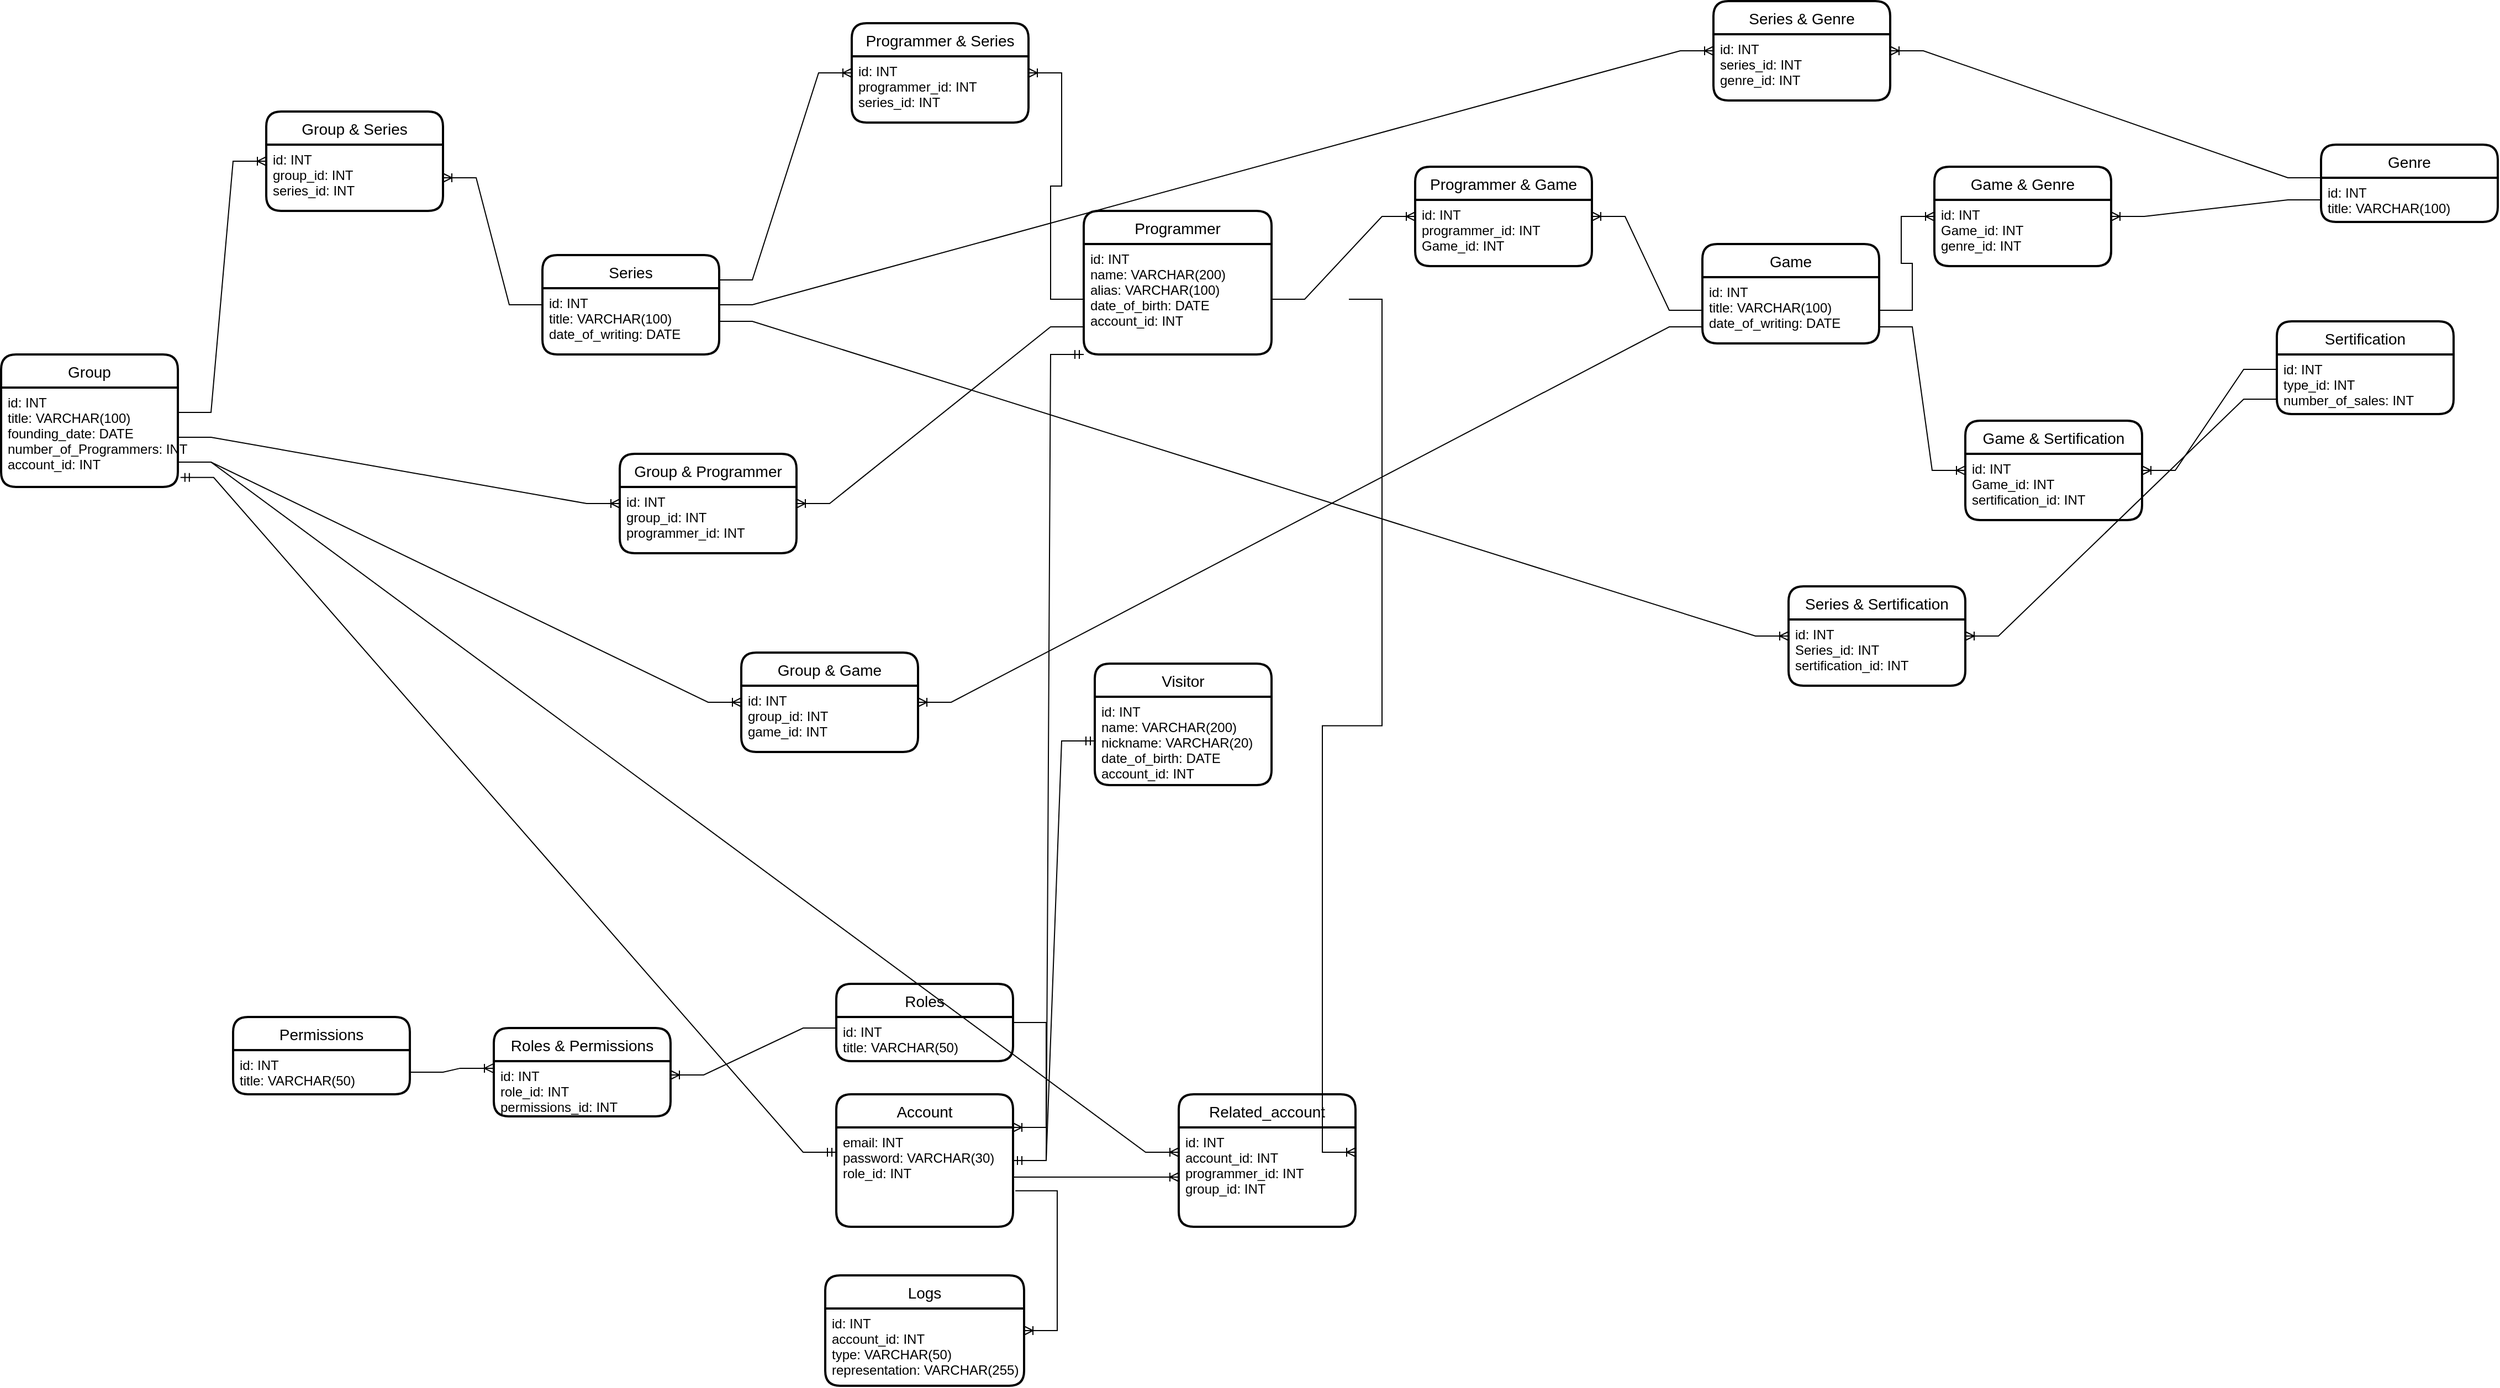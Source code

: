<mxfile version="20.7.2" type="device"><diagram id="lkT-jLkn8iS852XHOxWu" name="Page-1"><mxGraphModel dx="1257" dy="649" grid="1" gridSize="10" guides="1" tooltips="1" connect="1" arrows="1" fold="1" page="1" pageScale="1" pageWidth="827" pageHeight="1169" math="0" shadow="0"><root><mxCell id="0"/><mxCell id="1" parent="0"/><mxCell id="qczdQBYmFy7qyf5s0aKM-1" value="Visitor" style="swimlane;childLayout=stackLayout;horizontal=1;startSize=30;horizontalStack=0;rounded=1;fontSize=14;fontStyle=0;strokeWidth=2;resizeParent=0;resizeLast=1;shadow=0;dashed=0;align=center;" parent="1" vertex="1"><mxGeometry x="1280" y="1310" width="160" height="110" as="geometry"/></mxCell><mxCell id="qczdQBYmFy7qyf5s0aKM-2" value="id: INT&#xA;name: VARCHAR(200)&#xA;nickname: VARCHAR(20)&#xA;date_of_birth: DATE&#xA;account_id: INT" style="align=left;strokeColor=none;fillColor=none;spacingLeft=4;fontSize=12;verticalAlign=top;resizable=0;rotatable=0;part=1;" parent="qczdQBYmFy7qyf5s0aKM-1" vertex="1"><mxGeometry y="30" width="160" height="80" as="geometry"/></mxCell><mxCell id="qczdQBYmFy7qyf5s0aKM-7" value="Programmer" style="swimlane;childLayout=stackLayout;horizontal=1;startSize=30;horizontalStack=0;rounded=1;fontSize=14;fontStyle=0;strokeWidth=2;resizeParent=0;resizeLast=1;shadow=0;dashed=0;align=center;" parent="1" vertex="1"><mxGeometry x="1270" y="900" width="170" height="130" as="geometry"/></mxCell><mxCell id="qczdQBYmFy7qyf5s0aKM-8" value="id: INT&#xA;name: VARCHAR(200)&#xA;alias: VARCHAR(100)&#xA;date_of_birth: DATE&#xA;account_id: INT" style="align=left;strokeColor=none;fillColor=none;spacingLeft=4;fontSize=12;verticalAlign=top;resizable=0;rotatable=0;part=1;" parent="qczdQBYmFy7qyf5s0aKM-7" vertex="1"><mxGeometry y="30" width="170" height="100" as="geometry"/></mxCell><mxCell id="qczdQBYmFy7qyf5s0aKM-9" value="Group" style="swimlane;childLayout=stackLayout;horizontal=1;startSize=30;horizontalStack=0;rounded=1;fontSize=14;fontStyle=0;strokeWidth=2;resizeParent=0;resizeLast=1;shadow=0;dashed=0;align=center;" parent="1" vertex="1"><mxGeometry x="290" y="1030" width="160" height="120" as="geometry"/></mxCell><mxCell id="qczdQBYmFy7qyf5s0aKM-10" value="id: INT&#xA;title: VARCHAR(100)&#xA;founding_date: DATE&#xA;number_of_Programmers: INT&#xA;account_id: INT&#xA;" style="align=left;strokeColor=none;fillColor=none;spacingLeft=4;fontSize=12;verticalAlign=top;resizable=0;rotatable=0;part=1;" parent="qczdQBYmFy7qyf5s0aKM-9" vertex="1"><mxGeometry y="30" width="160" height="90" as="geometry"/></mxCell><mxCell id="qczdQBYmFy7qyf5s0aKM-13" value="Series" style="swimlane;childLayout=stackLayout;horizontal=1;startSize=30;horizontalStack=0;rounded=1;fontSize=14;fontStyle=0;strokeWidth=2;resizeParent=0;resizeLast=1;shadow=0;dashed=0;align=center;" parent="1" vertex="1"><mxGeometry x="780" y="940" width="160" height="90" as="geometry"/></mxCell><mxCell id="qczdQBYmFy7qyf5s0aKM-14" value="id: INT&#xA;title: VARCHAR(100)&#xA;date_of_writing: DATE&#xA;" style="align=left;strokeColor=none;fillColor=none;spacingLeft=4;fontSize=12;verticalAlign=top;resizable=0;rotatable=0;part=1;" parent="qczdQBYmFy7qyf5s0aKM-13" vertex="1"><mxGeometry y="30" width="160" height="60" as="geometry"/></mxCell><mxCell id="qczdQBYmFy7qyf5s0aKM-16" value="Game" style="swimlane;childLayout=stackLayout;horizontal=1;startSize=30;horizontalStack=0;rounded=1;fontSize=14;fontStyle=0;strokeWidth=2;resizeParent=0;resizeLast=1;shadow=0;dashed=0;align=center;" parent="1" vertex="1"><mxGeometry x="1830" y="930" width="160" height="90" as="geometry"/></mxCell><mxCell id="qczdQBYmFy7qyf5s0aKM-17" value="id: INT&#xA;title: VARCHAR(100)&#xA;date_of_writing: DATE&#xA;" style="align=left;strokeColor=none;fillColor=none;spacingLeft=4;fontSize=12;verticalAlign=top;resizable=0;rotatable=0;part=1;" parent="qczdQBYmFy7qyf5s0aKM-16" vertex="1"><mxGeometry y="30" width="160" height="60" as="geometry"/></mxCell><mxCell id="qczdQBYmFy7qyf5s0aKM-18" value="Genre" style="swimlane;childLayout=stackLayout;horizontal=1;startSize=30;horizontalStack=0;rounded=1;fontSize=14;fontStyle=0;strokeWidth=2;resizeParent=0;resizeLast=1;shadow=0;dashed=0;align=center;" parent="1" vertex="1"><mxGeometry x="2390" y="840" width="160" height="70" as="geometry"/></mxCell><mxCell id="qczdQBYmFy7qyf5s0aKM-19" value="id: INT&#xA;title: VARCHAR(100)" style="align=left;strokeColor=none;fillColor=none;spacingLeft=4;fontSize=12;verticalAlign=top;resizable=0;rotatable=0;part=1;" parent="qczdQBYmFy7qyf5s0aKM-18" vertex="1"><mxGeometry y="30" width="160" height="40" as="geometry"/></mxCell><mxCell id="qczdQBYmFy7qyf5s0aKM-20" value="Sertification" style="swimlane;childLayout=stackLayout;horizontal=1;startSize=30;horizontalStack=0;rounded=1;fontSize=14;fontStyle=0;strokeWidth=2;resizeParent=0;resizeLast=1;shadow=0;dashed=0;align=center;" parent="1" vertex="1"><mxGeometry x="2350" y="1000" width="160" height="84" as="geometry"/></mxCell><mxCell id="qczdQBYmFy7qyf5s0aKM-21" value="id: INT&#xA;type_id: INT&#xA;number_of_sales: INT" style="align=left;strokeColor=none;fillColor=none;spacingLeft=4;fontSize=12;verticalAlign=top;resizable=0;rotatable=0;part=1;" parent="qczdQBYmFy7qyf5s0aKM-20" vertex="1"><mxGeometry y="30" width="160" height="54" as="geometry"/></mxCell><mxCell id="qczdQBYmFy7qyf5s0aKM-24" value="Roles" style="swimlane;childLayout=stackLayout;horizontal=1;startSize=30;horizontalStack=0;rounded=1;fontSize=14;fontStyle=0;strokeWidth=2;resizeParent=0;resizeLast=1;shadow=0;dashed=0;align=center;" parent="1" vertex="1"><mxGeometry x="1046" y="1600" width="160" height="70" as="geometry"/></mxCell><mxCell id="qczdQBYmFy7qyf5s0aKM-25" value="id: INT&#xA;title: VARCHAR(50)&#xA;" style="align=left;strokeColor=none;fillColor=none;spacingLeft=4;fontSize=12;verticalAlign=top;resizable=0;rotatable=0;part=1;" parent="qczdQBYmFy7qyf5s0aKM-24" vertex="1"><mxGeometry y="30" width="160" height="40" as="geometry"/></mxCell><mxCell id="qczdQBYmFy7qyf5s0aKM-26" value="Logs" style="swimlane;childLayout=stackLayout;horizontal=1;startSize=30;horizontalStack=0;rounded=1;fontSize=14;fontStyle=0;strokeWidth=2;resizeParent=0;resizeLast=1;shadow=0;dashed=0;align=center;" parent="1" vertex="1"><mxGeometry x="1036" y="1864" width="180" height="100" as="geometry"/></mxCell><mxCell id="qczdQBYmFy7qyf5s0aKM-27" value="id: INT&#xA;account_id: INT&#xA;type: VARCHAR(50)&#xA;representation: VARCHAR(255)" style="align=left;strokeColor=none;fillColor=none;spacingLeft=4;fontSize=12;verticalAlign=top;resizable=0;rotatable=0;part=1;" parent="qczdQBYmFy7qyf5s0aKM-26" vertex="1"><mxGeometry y="30" width="180" height="70" as="geometry"/></mxCell><mxCell id="qczdQBYmFy7qyf5s0aKM-48" value="Account" style="swimlane;childLayout=stackLayout;horizontal=1;startSize=30;horizontalStack=0;rounded=1;fontSize=14;fontStyle=0;strokeWidth=2;resizeParent=0;resizeLast=1;shadow=0;dashed=0;align=center;" parent="1" vertex="1"><mxGeometry x="1046" y="1700" width="160" height="120" as="geometry"/></mxCell><mxCell id="qczdQBYmFy7qyf5s0aKM-49" value="email: INT&#xA;password: VARCHAR(30)&#xA;role_id: INT" style="align=left;strokeColor=none;fillColor=none;spacingLeft=4;fontSize=12;verticalAlign=top;resizable=0;rotatable=0;part=1;" parent="qczdQBYmFy7qyf5s0aKM-48" vertex="1"><mxGeometry y="30" width="160" height="90" as="geometry"/></mxCell><mxCell id="qczdQBYmFy7qyf5s0aKM-53" value="" style="edgeStyle=entityRelationEdgeStyle;fontSize=12;html=1;endArrow=ERoneToMany;rounded=0;entryX=1;entryY=0;entryDx=0;entryDy=0;" parent="1" source="qczdQBYmFy7qyf5s0aKM-24" target="qczdQBYmFy7qyf5s0aKM-49" edge="1"><mxGeometry width="100" height="100" relative="1" as="geometry"><mxPoint x="1286" y="1650" as="sourcePoint"/><mxPoint x="1386" y="1550" as="targetPoint"/></mxGeometry></mxCell><mxCell id="qczdQBYmFy7qyf5s0aKM-58" value="" style="edgeStyle=entityRelationEdgeStyle;fontSize=12;html=1;endArrow=ERmandOne;startArrow=ERmandOne;rounded=0;" parent="1" source="qczdQBYmFy7qyf5s0aKM-48" target="qczdQBYmFy7qyf5s0aKM-2" edge="1"><mxGeometry width="100" height="100" relative="1" as="geometry"><mxPoint x="1160" y="1720" as="sourcePoint"/><mxPoint x="1280" y="1450" as="targetPoint"/></mxGeometry></mxCell><mxCell id="7XCJysm7RewMQRSEQS3o-1" value="Programmer &amp; Game" style="swimlane;childLayout=stackLayout;horizontal=1;startSize=30;horizontalStack=0;rounded=1;fontSize=14;fontStyle=0;strokeWidth=2;resizeParent=0;resizeLast=1;shadow=0;dashed=0;align=center;" parent="1" vertex="1"><mxGeometry x="1570" y="860" width="160" height="90" as="geometry"/></mxCell><mxCell id="7XCJysm7RewMQRSEQS3o-2" value="id: INT&#xA;programmer_id: INT&#xA;Game_id: INT" style="align=left;strokeColor=none;fillColor=none;spacingLeft=4;fontSize=12;verticalAlign=top;resizable=0;rotatable=0;part=1;" parent="7XCJysm7RewMQRSEQS3o-1" vertex="1"><mxGeometry y="30" width="160" height="60" as="geometry"/></mxCell><mxCell id="7XCJysm7RewMQRSEQS3o-3" value="Group &amp; Game" style="swimlane;childLayout=stackLayout;horizontal=1;startSize=30;horizontalStack=0;rounded=1;fontSize=14;fontStyle=0;strokeWidth=2;resizeParent=0;resizeLast=1;shadow=0;dashed=0;align=center;" parent="1" vertex="1"><mxGeometry x="960" y="1300" width="160" height="90" as="geometry"/></mxCell><mxCell id="7XCJysm7RewMQRSEQS3o-4" value="id: INT&#xA;group_id: INT&#xA;game_id: INT" style="align=left;strokeColor=none;fillColor=none;spacingLeft=4;fontSize=12;verticalAlign=top;resizable=0;rotatable=0;part=1;" parent="7XCJysm7RewMQRSEQS3o-3" vertex="1"><mxGeometry y="30" width="160" height="60" as="geometry"/></mxCell><mxCell id="7XCJysm7RewMQRSEQS3o-5" value="Series &amp; Genre" style="swimlane;childLayout=stackLayout;horizontal=1;startSize=30;horizontalStack=0;rounded=1;fontSize=14;fontStyle=0;strokeWidth=2;resizeParent=0;resizeLast=1;shadow=0;dashed=0;align=center;" parent="1" vertex="1"><mxGeometry x="1840" y="710" width="160" height="90" as="geometry"/></mxCell><mxCell id="7XCJysm7RewMQRSEQS3o-6" value="id: INT&#xA;series_id: INT&#xA;genre_id: INT" style="align=left;strokeColor=none;fillColor=none;spacingLeft=4;fontSize=12;verticalAlign=top;resizable=0;rotatable=0;part=1;" parent="7XCJysm7RewMQRSEQS3o-5" vertex="1"><mxGeometry y="30" width="160" height="60" as="geometry"/></mxCell><mxCell id="7XCJysm7RewMQRSEQS3o-7" value="Game &amp; Genre" style="swimlane;childLayout=stackLayout;horizontal=1;startSize=30;horizontalStack=0;rounded=1;fontSize=14;fontStyle=0;strokeWidth=2;resizeParent=0;resizeLast=1;shadow=0;dashed=0;align=center;" parent="1" vertex="1"><mxGeometry x="2040" y="860" width="160" height="90" as="geometry"/></mxCell><mxCell id="7XCJysm7RewMQRSEQS3o-8" value="id: INT&#xA;Game_id: INT&#xA;genre_id: INT&#xA;" style="align=left;strokeColor=none;fillColor=none;spacingLeft=4;fontSize=12;verticalAlign=top;resizable=0;rotatable=0;part=1;" parent="7XCJysm7RewMQRSEQS3o-7" vertex="1"><mxGeometry y="30" width="160" height="60" as="geometry"/></mxCell><mxCell id="7XCJysm7RewMQRSEQS3o-9" value="Programmer &amp; Series" style="swimlane;childLayout=stackLayout;horizontal=1;startSize=30;horizontalStack=0;rounded=1;fontSize=14;fontStyle=0;strokeWidth=2;resizeParent=0;resizeLast=1;shadow=0;dashed=0;align=center;" parent="1" vertex="1"><mxGeometry x="1060" y="730" width="160" height="90" as="geometry"/></mxCell><mxCell id="7XCJysm7RewMQRSEQS3o-10" value="id: INT&#xA;programmer_id: INT&#xA;series_id: INT" style="align=left;strokeColor=none;fillColor=none;spacingLeft=4;fontSize=12;verticalAlign=top;resizable=0;rotatable=0;part=1;" parent="7XCJysm7RewMQRSEQS3o-9" vertex="1"><mxGeometry y="30" width="160" height="60" as="geometry"/></mxCell><mxCell id="7XCJysm7RewMQRSEQS3o-11" value="Group &amp; Series" style="swimlane;childLayout=stackLayout;horizontal=1;startSize=30;horizontalStack=0;rounded=1;fontSize=14;fontStyle=0;strokeWidth=2;resizeParent=0;resizeLast=1;shadow=0;dashed=0;align=center;" parent="1" vertex="1"><mxGeometry x="530" y="810" width="160" height="90" as="geometry"/></mxCell><mxCell id="7XCJysm7RewMQRSEQS3o-12" value="id: INT&#xA;group_id: INT&#xA;series_id: INT" style="align=left;strokeColor=none;fillColor=none;spacingLeft=4;fontSize=12;verticalAlign=top;resizable=0;rotatable=0;part=1;" parent="7XCJysm7RewMQRSEQS3o-11" vertex="1"><mxGeometry y="30" width="160" height="60" as="geometry"/></mxCell><mxCell id="7XCJysm7RewMQRSEQS3o-13" value="Group &amp; Programmer" style="swimlane;childLayout=stackLayout;horizontal=1;startSize=30;horizontalStack=0;rounded=1;fontSize=14;fontStyle=0;strokeWidth=2;resizeParent=0;resizeLast=1;shadow=0;dashed=0;align=center;" parent="1" vertex="1"><mxGeometry x="850" y="1120" width="160" height="90" as="geometry"/></mxCell><mxCell id="7XCJysm7RewMQRSEQS3o-14" value="id: INT&#xA;group_id: INT&#xA;programmer_id: INT" style="align=left;strokeColor=none;fillColor=none;spacingLeft=4;fontSize=12;verticalAlign=top;resizable=0;rotatable=0;part=1;" parent="7XCJysm7RewMQRSEQS3o-13" vertex="1"><mxGeometry y="30" width="160" height="60" as="geometry"/></mxCell><mxCell id="7XCJysm7RewMQRSEQS3o-15" value="Series &amp; Sertification" style="swimlane;childLayout=stackLayout;horizontal=1;startSize=30;horizontalStack=0;rounded=1;fontSize=14;fontStyle=0;strokeWidth=2;resizeParent=0;resizeLast=1;shadow=0;dashed=0;align=center;" parent="1" vertex="1"><mxGeometry x="1908" y="1240" width="160" height="90" as="geometry"/></mxCell><mxCell id="7XCJysm7RewMQRSEQS3o-16" value="id: INT&#xA;Series_id: INT&#xA;sertification_id: INT" style="align=left;strokeColor=none;fillColor=none;spacingLeft=4;fontSize=12;verticalAlign=top;resizable=0;rotatable=0;part=1;" parent="7XCJysm7RewMQRSEQS3o-15" vertex="1"><mxGeometry y="30" width="160" height="60" as="geometry"/></mxCell><mxCell id="7XCJysm7RewMQRSEQS3o-18" value="Game &amp; Sertification" style="swimlane;childLayout=stackLayout;horizontal=1;startSize=30;horizontalStack=0;rounded=1;fontSize=14;fontStyle=0;strokeWidth=2;resizeParent=0;resizeLast=1;shadow=0;dashed=0;align=center;" parent="1" vertex="1"><mxGeometry x="2068" y="1090" width="160" height="90" as="geometry"/></mxCell><mxCell id="7XCJysm7RewMQRSEQS3o-19" value="id: INT&#xA;Game_id: INT&#xA;sertification_id: INT" style="align=left;strokeColor=none;fillColor=none;spacingLeft=4;fontSize=12;verticalAlign=top;resizable=0;rotatable=0;part=1;" parent="7XCJysm7RewMQRSEQS3o-18" vertex="1"><mxGeometry y="30" width="160" height="60" as="geometry"/></mxCell><mxCell id="7XCJysm7RewMQRSEQS3o-21" value="" style="edgeStyle=entityRelationEdgeStyle;fontSize=12;html=1;endArrow=ERoneToMany;rounded=0;exitX=1;exitY=0.5;exitDx=0;exitDy=0;entryX=0;entryY=0.25;entryDx=0;entryDy=0;" parent="1" source="qczdQBYmFy7qyf5s0aKM-17" target="7XCJysm7RewMQRSEQS3o-8" edge="1"><mxGeometry width="100" height="100" relative="1" as="geometry"><mxPoint x="2090" y="1110" as="sourcePoint"/><mxPoint x="2190" y="1010" as="targetPoint"/></mxGeometry></mxCell><mxCell id="7XCJysm7RewMQRSEQS3o-22" value="" style="edgeStyle=entityRelationEdgeStyle;fontSize=12;html=1;endArrow=ERoneToMany;rounded=0;" parent="1" source="qczdQBYmFy7qyf5s0aKM-19" target="7XCJysm7RewMQRSEQS3o-7" edge="1"><mxGeometry width="100" height="100" relative="1" as="geometry"><mxPoint x="2230" y="1075" as="sourcePoint"/><mxPoint x="2330" y="975" as="targetPoint"/></mxGeometry></mxCell><mxCell id="7XCJysm7RewMQRSEQS3o-24" value="" style="edgeStyle=entityRelationEdgeStyle;fontSize=12;html=1;endArrow=ERoneToMany;rounded=0;" parent="1" source="qczdQBYmFy7qyf5s0aKM-8" target="7XCJysm7RewMQRSEQS3o-1" edge="1"><mxGeometry width="100" height="100" relative="1" as="geometry"><mxPoint x="1540" y="1120" as="sourcePoint"/><mxPoint x="1640" y="1020" as="targetPoint"/></mxGeometry></mxCell><mxCell id="7XCJysm7RewMQRSEQS3o-25" value="" style="edgeStyle=entityRelationEdgeStyle;fontSize=12;html=1;endArrow=ERoneToMany;rounded=0;entryX=1;entryY=0.25;entryDx=0;entryDy=0;" parent="1" source="qczdQBYmFy7qyf5s0aKM-17" target="7XCJysm7RewMQRSEQS3o-2" edge="1"><mxGeometry width="100" height="100" relative="1" as="geometry"><mxPoint x="1620" y="1040" as="sourcePoint"/><mxPoint x="1720" y="940" as="targetPoint"/></mxGeometry></mxCell><mxCell id="7XCJysm7RewMQRSEQS3o-26" value="" style="edgeStyle=entityRelationEdgeStyle;fontSize=12;html=1;endArrow=ERoneToMany;rounded=0;exitX=1;exitY=0.25;exitDx=0;exitDy=0;entryX=0;entryY=0.25;entryDx=0;entryDy=0;" parent="1" source="qczdQBYmFy7qyf5s0aKM-13" target="7XCJysm7RewMQRSEQS3o-10" edge="1"><mxGeometry width="100" height="100" relative="1" as="geometry"><mxPoint x="1110" y="1020" as="sourcePoint"/><mxPoint x="1210" y="920" as="targetPoint"/></mxGeometry></mxCell><mxCell id="7XCJysm7RewMQRSEQS3o-27" value="" style="edgeStyle=entityRelationEdgeStyle;fontSize=12;html=1;endArrow=ERoneToMany;rounded=0;entryX=1;entryY=0.5;entryDx=0;entryDy=0;" parent="1" source="qczdQBYmFy7qyf5s0aKM-8" target="7XCJysm7RewMQRSEQS3o-9" edge="1"><mxGeometry width="100" height="100" relative="1" as="geometry"><mxPoint x="1200" y="1040" as="sourcePoint"/><mxPoint x="1300" y="940" as="targetPoint"/></mxGeometry></mxCell><mxCell id="7XCJysm7RewMQRSEQS3o-29" value="" style="edgeStyle=entityRelationEdgeStyle;fontSize=12;html=1;endArrow=ERoneToMany;rounded=0;exitX=1;exitY=0.25;exitDx=0;exitDy=0;entryX=0;entryY=0.25;entryDx=0;entryDy=0;" parent="1" source="qczdQBYmFy7qyf5s0aKM-10" target="7XCJysm7RewMQRSEQS3o-12" edge="1"><mxGeometry width="100" height="100" relative="1" as="geometry"><mxPoint x="710" y="960" as="sourcePoint"/><mxPoint x="520" y="820" as="targetPoint"/></mxGeometry></mxCell><mxCell id="7XCJysm7RewMQRSEQS3o-30" value="" style="edgeStyle=entityRelationEdgeStyle;fontSize=12;html=1;endArrow=ERoneToMany;rounded=0;exitX=0;exitY=0.25;exitDx=0;exitDy=0;" parent="1" source="qczdQBYmFy7qyf5s0aKM-14" target="7XCJysm7RewMQRSEQS3o-12" edge="1"><mxGeometry width="100" height="100" relative="1" as="geometry"><mxPoint x="640" y="1060" as="sourcePoint"/><mxPoint x="810" y="860" as="targetPoint"/></mxGeometry></mxCell><mxCell id="7XCJysm7RewMQRSEQS3o-31" value="" style="edgeStyle=entityRelationEdgeStyle;fontSize=12;html=1;endArrow=ERoneToMany;rounded=0;entryX=0;entryY=0.25;entryDx=0;entryDy=0;exitX=1;exitY=0.5;exitDx=0;exitDy=0;" parent="1" source="qczdQBYmFy7qyf5s0aKM-10" target="7XCJysm7RewMQRSEQS3o-14" edge="1"><mxGeometry width="100" height="100" relative="1" as="geometry"><mxPoint x="540" y="1190" as="sourcePoint"/><mxPoint x="640" y="1090" as="targetPoint"/></mxGeometry></mxCell><mxCell id="7XCJysm7RewMQRSEQS3o-32" value="" style="edgeStyle=entityRelationEdgeStyle;fontSize=12;html=1;endArrow=ERoneToMany;rounded=0;entryX=1;entryY=0.5;entryDx=0;entryDy=0;exitX=0;exitY=0.75;exitDx=0;exitDy=0;" parent="1" source="qczdQBYmFy7qyf5s0aKM-8" target="7XCJysm7RewMQRSEQS3o-13" edge="1"><mxGeometry width="100" height="100" relative="1" as="geometry"><mxPoint x="1150" y="1170" as="sourcePoint"/><mxPoint x="1250" y="1070" as="targetPoint"/></mxGeometry></mxCell><mxCell id="7XCJysm7RewMQRSEQS3o-33" value="" style="edgeStyle=entityRelationEdgeStyle;fontSize=12;html=1;endArrow=ERoneToMany;rounded=0;entryX=1;entryY=0.25;entryDx=0;entryDy=0;exitX=0;exitY=0.75;exitDx=0;exitDy=0;" parent="1" source="qczdQBYmFy7qyf5s0aKM-17" target="7XCJysm7RewMQRSEQS3o-4" edge="1"><mxGeometry width="100" height="100" relative="1" as="geometry"><mxPoint x="1150" y="1310" as="sourcePoint"/><mxPoint x="1250" y="1210" as="targetPoint"/></mxGeometry></mxCell><mxCell id="7XCJysm7RewMQRSEQS3o-34" value="" style="edgeStyle=entityRelationEdgeStyle;fontSize=12;html=1;endArrow=ERoneToMany;rounded=0;entryX=0;entryY=0.25;entryDx=0;entryDy=0;exitX=1;exitY=0.75;exitDx=0;exitDy=0;" parent="1" source="qczdQBYmFy7qyf5s0aKM-10" target="7XCJysm7RewMQRSEQS3o-4" edge="1"><mxGeometry width="100" height="100" relative="1" as="geometry"><mxPoint x="750" y="1310" as="sourcePoint"/><mxPoint x="850" y="1210" as="targetPoint"/></mxGeometry></mxCell><mxCell id="7XCJysm7RewMQRSEQS3o-35" value="" style="edgeStyle=entityRelationEdgeStyle;fontSize=12;html=1;endArrow=ERoneToMany;rounded=0;entryX=0;entryY=0.25;entryDx=0;entryDy=0;exitX=1;exitY=0.75;exitDx=0;exitDy=0;" parent="1" source="qczdQBYmFy7qyf5s0aKM-17" target="7XCJysm7RewMQRSEQS3o-19" edge="1"><mxGeometry width="100" height="100" relative="1" as="geometry"><mxPoint x="1870" y="1300" as="sourcePoint"/><mxPoint x="1970" y="1200" as="targetPoint"/></mxGeometry></mxCell><mxCell id="7XCJysm7RewMQRSEQS3o-36" value="" style="edgeStyle=entityRelationEdgeStyle;fontSize=12;html=1;endArrow=ERoneToMany;rounded=0;entryX=1;entryY=0.25;entryDx=0;entryDy=0;exitX=0;exitY=0.25;exitDx=0;exitDy=0;" parent="1" source="qczdQBYmFy7qyf5s0aKM-21" target="7XCJysm7RewMQRSEQS3o-19" edge="1"><mxGeometry width="100" height="100" relative="1" as="geometry"><mxPoint x="1870" y="1300" as="sourcePoint"/><mxPoint x="1970" y="1200" as="targetPoint"/></mxGeometry></mxCell><mxCell id="7XCJysm7RewMQRSEQS3o-37" value="" style="edgeStyle=entityRelationEdgeStyle;fontSize=12;html=1;endArrow=ERoneToMany;rounded=0;entryX=0;entryY=0.25;entryDx=0;entryDy=0;exitX=1;exitY=0.5;exitDx=0;exitDy=0;" parent="1" source="qczdQBYmFy7qyf5s0aKM-14" target="7XCJysm7RewMQRSEQS3o-16" edge="1"><mxGeometry width="100" height="100" relative="1" as="geometry"><mxPoint x="1570" y="1180" as="sourcePoint"/><mxPoint x="1670" y="1080" as="targetPoint"/></mxGeometry></mxCell><mxCell id="7XCJysm7RewMQRSEQS3o-38" value="" style="edgeStyle=entityRelationEdgeStyle;fontSize=12;html=1;endArrow=ERoneToMany;rounded=0;entryX=1;entryY=0.25;entryDx=0;entryDy=0;exitX=0;exitY=0.75;exitDx=0;exitDy=0;" parent="1" source="qczdQBYmFy7qyf5s0aKM-21" target="7XCJysm7RewMQRSEQS3o-16" edge="1"><mxGeometry width="100" height="100" relative="1" as="geometry"><mxPoint x="2128" y="1380" as="sourcePoint"/><mxPoint x="2228" y="1280" as="targetPoint"/></mxGeometry></mxCell><mxCell id="7XCJysm7RewMQRSEQS3o-39" value="" style="edgeStyle=entityRelationEdgeStyle;fontSize=12;html=1;endArrow=ERoneToMany;rounded=0;entryX=0;entryY=0.25;entryDx=0;entryDy=0;exitX=1;exitY=0.25;exitDx=0;exitDy=0;" parent="1" source="qczdQBYmFy7qyf5s0aKM-14" target="7XCJysm7RewMQRSEQS3o-6" edge="1"><mxGeometry width="100" height="100" relative="1" as="geometry"><mxPoint x="1040" y="950" as="sourcePoint"/><mxPoint x="1590" y="680" as="targetPoint"/></mxGeometry></mxCell><mxCell id="7XCJysm7RewMQRSEQS3o-40" value="" style="edgeStyle=entityRelationEdgeStyle;fontSize=12;html=1;endArrow=ERoneToMany;rounded=0;entryX=1;entryY=0.25;entryDx=0;entryDy=0;exitX=0;exitY=0;exitDx=0;exitDy=0;" parent="1" source="qczdQBYmFy7qyf5s0aKM-19" target="7XCJysm7RewMQRSEQS3o-6" edge="1"><mxGeometry width="100" height="100" relative="1" as="geometry"><mxPoint x="1720" y="780" as="sourcePoint"/><mxPoint x="1450" y="410" as="targetPoint"/></mxGeometry></mxCell><mxCell id="7XCJysm7RewMQRSEQS3o-43" value="" style="edgeStyle=entityRelationEdgeStyle;fontSize=12;html=1;endArrow=ERmandOne;startArrow=ERmandOne;rounded=0;entryX=0;entryY=0.25;entryDx=0;entryDy=0;exitX=1.015;exitY=0.904;exitDx=0;exitDy=0;exitPerimeter=0;" parent="1" source="qczdQBYmFy7qyf5s0aKM-10" target="qczdQBYmFy7qyf5s0aKM-49" edge="1"><mxGeometry width="100" height="100" relative="1" as="geometry"><mxPoint x="630" y="1450" as="sourcePoint"/><mxPoint x="730" y="1350" as="targetPoint"/></mxGeometry></mxCell><mxCell id="7XCJysm7RewMQRSEQS3o-44" value="" style="edgeStyle=entityRelationEdgeStyle;fontSize=12;html=1;endArrow=ERmandOne;rounded=0;entryX=0;entryY=1;entryDx=0;entryDy=0;" parent="1" source="qczdQBYmFy7qyf5s0aKM-48" edge="1" target="qczdQBYmFy7qyf5s0aKM-8"><mxGeometry width="100" height="100" relative="1" as="geometry"><mxPoint x="1080" y="1370" as="sourcePoint"/><mxPoint x="1340" y="1020" as="targetPoint"/></mxGeometry></mxCell><mxCell id="Pg796RsXuKbTvdwSfWSh-1" value="Permissions" style="swimlane;childLayout=stackLayout;horizontal=1;startSize=30;horizontalStack=0;rounded=1;fontSize=14;fontStyle=0;strokeWidth=2;resizeParent=0;resizeLast=1;shadow=0;dashed=0;align=center;" parent="1" vertex="1"><mxGeometry x="500" y="1630" width="160" height="70" as="geometry"/></mxCell><mxCell id="Pg796RsXuKbTvdwSfWSh-2" value="id: INT&#xA;title: VARCHAR(50)&#xA;" style="align=left;strokeColor=none;fillColor=none;spacingLeft=4;fontSize=12;verticalAlign=top;resizable=0;rotatable=0;part=1;" parent="Pg796RsXuKbTvdwSfWSh-1" vertex="1"><mxGeometry y="30" width="160" height="40" as="geometry"/></mxCell><mxCell id="Pg796RsXuKbTvdwSfWSh-3" value="Roles &amp; Permissions" style="swimlane;childLayout=stackLayout;horizontal=1;startSize=30;horizontalStack=0;rounded=1;fontSize=14;fontStyle=0;strokeWidth=2;resizeParent=0;resizeLast=1;shadow=0;dashed=0;align=center;" parent="1" vertex="1"><mxGeometry x="736" y="1640" width="160" height="80" as="geometry"/></mxCell><mxCell id="Pg796RsXuKbTvdwSfWSh-4" value="id: INT&#xA;role_id: INT&#xA;permissions_id: INT&#xA;" style="align=left;strokeColor=none;fillColor=none;spacingLeft=4;fontSize=12;verticalAlign=top;resizable=0;rotatable=0;part=1;" parent="Pg796RsXuKbTvdwSfWSh-3" vertex="1"><mxGeometry y="30" width="160" height="50" as="geometry"/></mxCell><mxCell id="Pg796RsXuKbTvdwSfWSh-6" value="" style="edgeStyle=entityRelationEdgeStyle;fontSize=12;html=1;endArrow=ERoneToMany;rounded=0;entryX=1;entryY=0.25;entryDx=0;entryDy=0;exitX=0;exitY=0.25;exitDx=0;exitDy=0;" parent="1" source="qczdQBYmFy7qyf5s0aKM-25" target="Pg796RsXuKbTvdwSfWSh-4" edge="1"><mxGeometry width="100" height="100" relative="1" as="geometry"><mxPoint x="846" y="1800" as="sourcePoint"/><mxPoint x="946" y="1700" as="targetPoint"/></mxGeometry></mxCell><mxCell id="Pg796RsXuKbTvdwSfWSh-8" value="" style="edgeStyle=entityRelationEdgeStyle;fontSize=12;html=1;endArrow=ERoneToMany;rounded=0;exitX=1.013;exitY=0.638;exitDx=0;exitDy=0;exitPerimeter=0;" parent="1" source="qczdQBYmFy7qyf5s0aKM-49" target="qczdQBYmFy7qyf5s0aKM-26" edge="1"><mxGeometry width="100" height="100" relative="1" as="geometry"><mxPoint x="1266" y="1750" as="sourcePoint"/><mxPoint x="1366" y="1650" as="targetPoint"/></mxGeometry></mxCell><mxCell id="6GuCPldXQxlJYZNLRcOZ-2" value="Related_account" style="swimlane;childLayout=stackLayout;horizontal=1;startSize=30;horizontalStack=0;rounded=1;fontSize=14;fontStyle=0;strokeWidth=2;resizeParent=0;resizeLast=1;shadow=0;dashed=0;align=center;" parent="1" vertex="1"><mxGeometry x="1356" y="1700" width="160" height="120" as="geometry"/></mxCell><mxCell id="6GuCPldXQxlJYZNLRcOZ-4" value="id: INT &#xA;account_id: INT&#xA;programmer_id: INT&#xA;group_id: INT" style="align=left;strokeColor=none;fillColor=none;spacingLeft=4;fontSize=12;verticalAlign=top;resizable=0;rotatable=0;part=1;" parent="6GuCPldXQxlJYZNLRcOZ-2" vertex="1"><mxGeometry y="30" width="160" height="90" as="geometry"/></mxCell><mxCell id="Pg796RsXuKbTvdwSfWSh-7" value="" style="edgeStyle=entityRelationEdgeStyle;fontSize=12;html=1;endArrow=ERoneToMany;rounded=0;entryX=-0.003;entryY=0.129;entryDx=0;entryDy=0;exitX=1;exitY=0.5;exitDx=0;exitDy=0;entryPerimeter=0;" parent="1" source="Pg796RsXuKbTvdwSfWSh-2" target="Pg796RsXuKbTvdwSfWSh-4" edge="1"><mxGeometry width="100" height="100" relative="1" as="geometry"><mxPoint x="716" y="1820" as="sourcePoint"/><mxPoint x="816" y="1720" as="targetPoint"/></mxGeometry></mxCell><mxCell id="6GuCPldXQxlJYZNLRcOZ-5" value="" style="edgeStyle=entityRelationEdgeStyle;fontSize=12;html=1;endArrow=ERoneToMany;rounded=0;exitX=1;exitY=0.75;exitDx=0;exitDy=0;entryX=0;entryY=0.25;entryDx=0;entryDy=0;" parent="1" source="qczdQBYmFy7qyf5s0aKM-10" target="6GuCPldXQxlJYZNLRcOZ-4" edge="1"><mxGeometry width="100" height="100" relative="1" as="geometry"><mxPoint x="210" y="1330" as="sourcePoint"/><mxPoint x="310" y="1230" as="targetPoint"/></mxGeometry></mxCell><mxCell id="6GuCPldXQxlJYZNLRcOZ-8" value="" style="edgeStyle=entityRelationEdgeStyle;fontSize=12;html=1;endArrow=ERoneToMany;rounded=0;entryX=0;entryY=0.5;entryDx=0;entryDy=0;exitX=1;exitY=0.5;exitDx=0;exitDy=0;" parent="1" source="qczdQBYmFy7qyf5s0aKM-49" target="6GuCPldXQxlJYZNLRcOZ-4" edge="1"><mxGeometry width="100" height="100" relative="1" as="geometry"><mxPoint x="1246" y="1890" as="sourcePoint"/><mxPoint x="1346" y="1790" as="targetPoint"/></mxGeometry></mxCell><mxCell id="6GuCPldXQxlJYZNLRcOZ-9" value="" style="edgeStyle=entityRelationEdgeStyle;fontSize=12;html=1;endArrow=ERoneToMany;rounded=0;entryX=1;entryY=0.25;entryDx=0;entryDy=0;" parent="1" target="6GuCPldXQxlJYZNLRcOZ-4" edge="1"><mxGeometry width="100" height="100" relative="1" as="geometry"><mxPoint x="1510" y="980" as="sourcePoint"/><mxPoint x="1610" y="1260" as="targetPoint"/></mxGeometry></mxCell></root></mxGraphModel></diagram></mxfile>